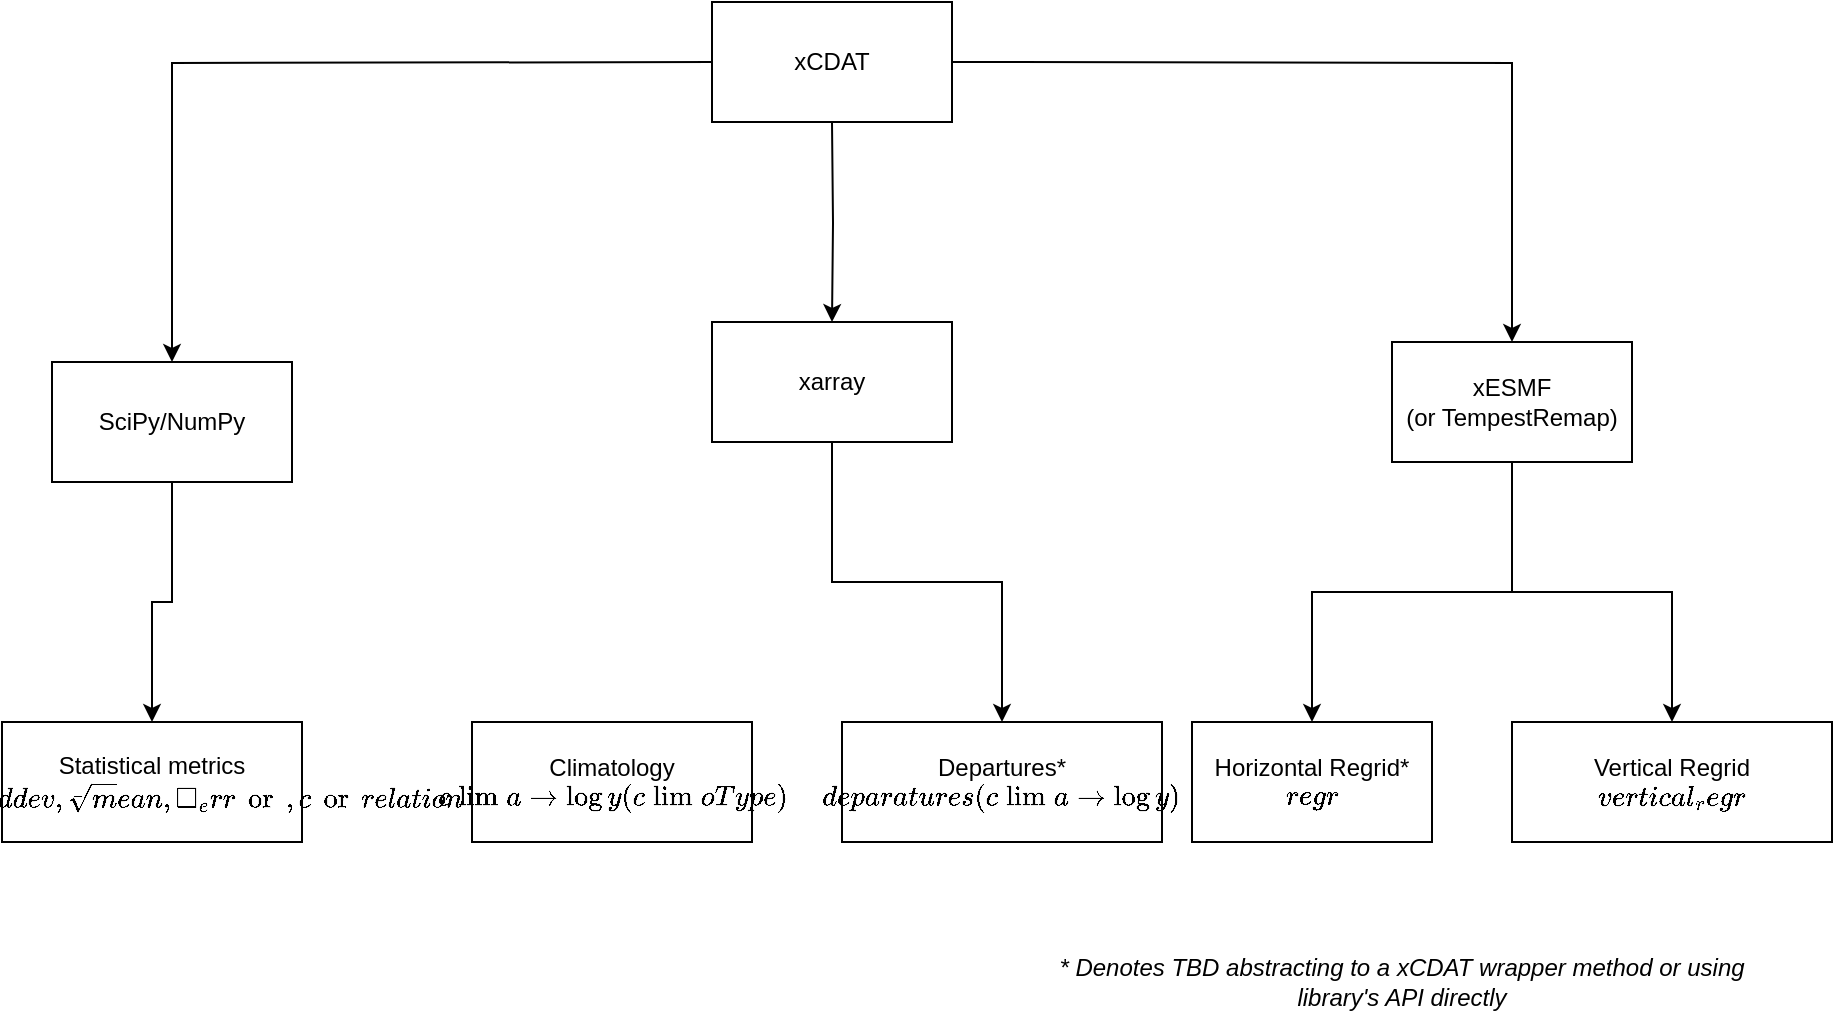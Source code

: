 <mxfile>
    <diagram id="vOrr-0vj6qPatzsIqZ75" name="Page-1">
        <mxGraphModel dx="1656" dy="1175" grid="1" gridSize="10" guides="1" tooltips="1" connect="1" arrows="1" fold="1" page="1" pageScale="1" pageWidth="850" pageHeight="1100" math="0" shadow="0">
            <root>
                <mxCell id="0"/>
                <mxCell id="1" parent="0"/>
                <mxCell id="13" style="edgeStyle=orthogonalEdgeStyle;rounded=0;orthogonalLoop=1;jettySize=auto;html=1;" edge="1" parent="1" target="4">
                    <mxGeometry relative="1" as="geometry">
                        <mxPoint x="260" y="260" as="sourcePoint"/>
                        <mxPoint x="260" y="340" as="targetPoint"/>
                    </mxGeometry>
                </mxCell>
                <mxCell id="16" style="edgeStyle=orthogonalEdgeStyle;rounded=0;orthogonalLoop=1;jettySize=auto;html=1;" edge="1" parent="1" target="15">
                    <mxGeometry relative="1" as="geometry">
                        <mxPoint x="200" y="230" as="sourcePoint"/>
                    </mxGeometry>
                </mxCell>
                <mxCell id="19" style="edgeStyle=orthogonalEdgeStyle;rounded=0;orthogonalLoop=1;jettySize=auto;html=1;" edge="1" parent="1" target="5">
                    <mxGeometry relative="1" as="geometry">
                        <mxPoint x="320" y="230" as="sourcePoint"/>
                    </mxGeometry>
                </mxCell>
                <mxCell id="3" value="Horizontal Regrid*&lt;br&gt;&lt;b&gt;`regrid(targetGrid)`&lt;/b&gt;" style="rounded=0;whiteSpace=wrap;html=1;" vertex="1" parent="1">
                    <mxGeometry x="440" y="560" width="120" height="60" as="geometry"/>
                </mxCell>
                <mxCell id="56" style="edgeStyle=orthogonalEdgeStyle;rounded=0;orthogonalLoop=1;jettySize=auto;html=1;startArrow=none;startFill=0;" edge="1" parent="1" source="4" target="23">
                    <mxGeometry relative="1" as="geometry"/>
                </mxCell>
                <mxCell id="4" value="xarray" style="rounded=0;whiteSpace=wrap;html=1;" vertex="1" parent="1">
                    <mxGeometry x="200" y="360" width="120" height="60" as="geometry"/>
                </mxCell>
                <mxCell id="7" style="edgeStyle=orthogonalEdgeStyle;rounded=0;orthogonalLoop=1;jettySize=auto;html=1;entryX=0.5;entryY=0;entryDx=0;entryDy=0;" edge="1" parent="1" source="5" target="3">
                    <mxGeometry relative="1" as="geometry"/>
                </mxCell>
                <mxCell id="57" style="edgeStyle=orthogonalEdgeStyle;rounded=0;orthogonalLoop=1;jettySize=auto;html=1;startArrow=none;startFill=0;" edge="1" parent="1" source="5" target="24">
                    <mxGeometry relative="1" as="geometry"/>
                </mxCell>
                <mxCell id="5" value="xESMF &lt;br&gt;(or TempestRemap)" style="rounded=0;whiteSpace=wrap;html=1;" vertex="1" parent="1">
                    <mxGeometry x="540" y="370" width="120" height="60" as="geometry"/>
                </mxCell>
                <mxCell id="14" value="Statistical metrics&lt;br&gt;&lt;b&gt;`statistics.&amp;lt;stddev, root_mean, square_error, correlation&amp;gt;`&lt;/b&gt;" style="rounded=0;whiteSpace=wrap;html=1;" vertex="1" parent="1">
                    <mxGeometry x="-155" y="560" width="150" height="60" as="geometry"/>
                </mxCell>
                <mxCell id="58" style="edgeStyle=orthogonalEdgeStyle;rounded=0;orthogonalLoop=1;jettySize=auto;html=1;entryX=0.5;entryY=0;entryDx=0;entryDy=0;startArrow=none;startFill=0;" edge="1" parent="1" source="15" target="14">
                    <mxGeometry relative="1" as="geometry"/>
                </mxCell>
                <mxCell id="15" value="SciPy/NumPy" style="rounded=0;whiteSpace=wrap;html=1;" vertex="1" parent="1">
                    <mxGeometry x="-130" y="380" width="120" height="60" as="geometry"/>
                </mxCell>
                <mxCell id="21" value="Climatology&lt;br&gt;&lt;b&gt;`climatology(climoType)`&lt;/b&gt;" style="rounded=0;whiteSpace=wrap;html=1;" vertex="1" parent="1">
                    <mxGeometry x="80" y="560" width="140" height="60" as="geometry"/>
                </mxCell>
                <mxCell id="22" value="xCDAT" style="rounded=0;whiteSpace=wrap;html=1;" vertex="1" parent="1">
                    <mxGeometry x="200" y="200" width="120" height="60" as="geometry"/>
                </mxCell>
                <mxCell id="23" value="Departures*&lt;br&gt;&lt;b&gt;`deparatures(climatology)`&lt;/b&gt;" style="rounded=0;whiteSpace=wrap;html=1;" vertex="1" parent="1">
                    <mxGeometry x="265" y="560" width="160" height="60" as="geometry"/>
                </mxCell>
                <mxCell id="24" value="Vertical Regrid&lt;br&gt;&lt;b&gt;`vertical_regrid(targetGrid)`&lt;/b&gt;" style="rounded=0;whiteSpace=wrap;html=1;" vertex="1" parent="1">
                    <mxGeometry x="600" y="560" width="160" height="60" as="geometry"/>
                </mxCell>
                <mxCell id="38" value="&lt;i&gt;* Denotes TBD abstracting to a xCDAT wrapper method or using library's API directly&lt;/i&gt;" style="text;html=1;strokeColor=none;fillColor=none;align=center;verticalAlign=middle;whiteSpace=wrap;rounded=0;" vertex="1" parent="1">
                    <mxGeometry x="370" y="680" width="350" height="20" as="geometry"/>
                </mxCell>
            </root>
        </mxGraphModel>
    </diagram>
</mxfile>